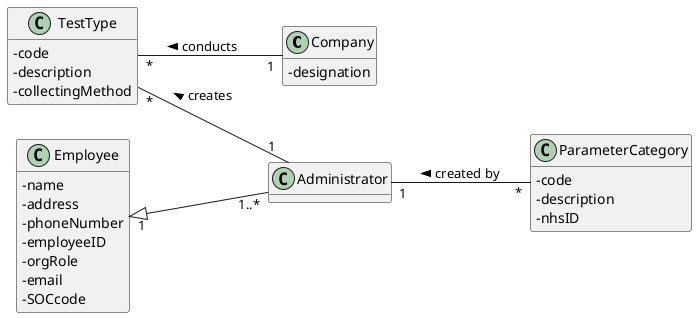 @startuml
hide methods
left to right direction

class Company
class Administrator
class ParameterCategory
class TestType
class Employee

Employee "1" <|-- "1..*" Administrator

TestType "*" -- "1" Company : < conducts

TestType "*" -- "1" Administrator : < creates

Administrator "1" -- "*" ParameterCategory : < created by

skinparam classAttributeIconSize 0

class Employee{
-name
-address
-phoneNumber
-employeeID
-orgRole
-email
-SOCcode
}

class Company{
-designation
}

class Administrator{
}

class ParameterCategory{
-code
-description
-nhsID
}

class TestType{
-code
-description
-collectingMethod
}

@enduml